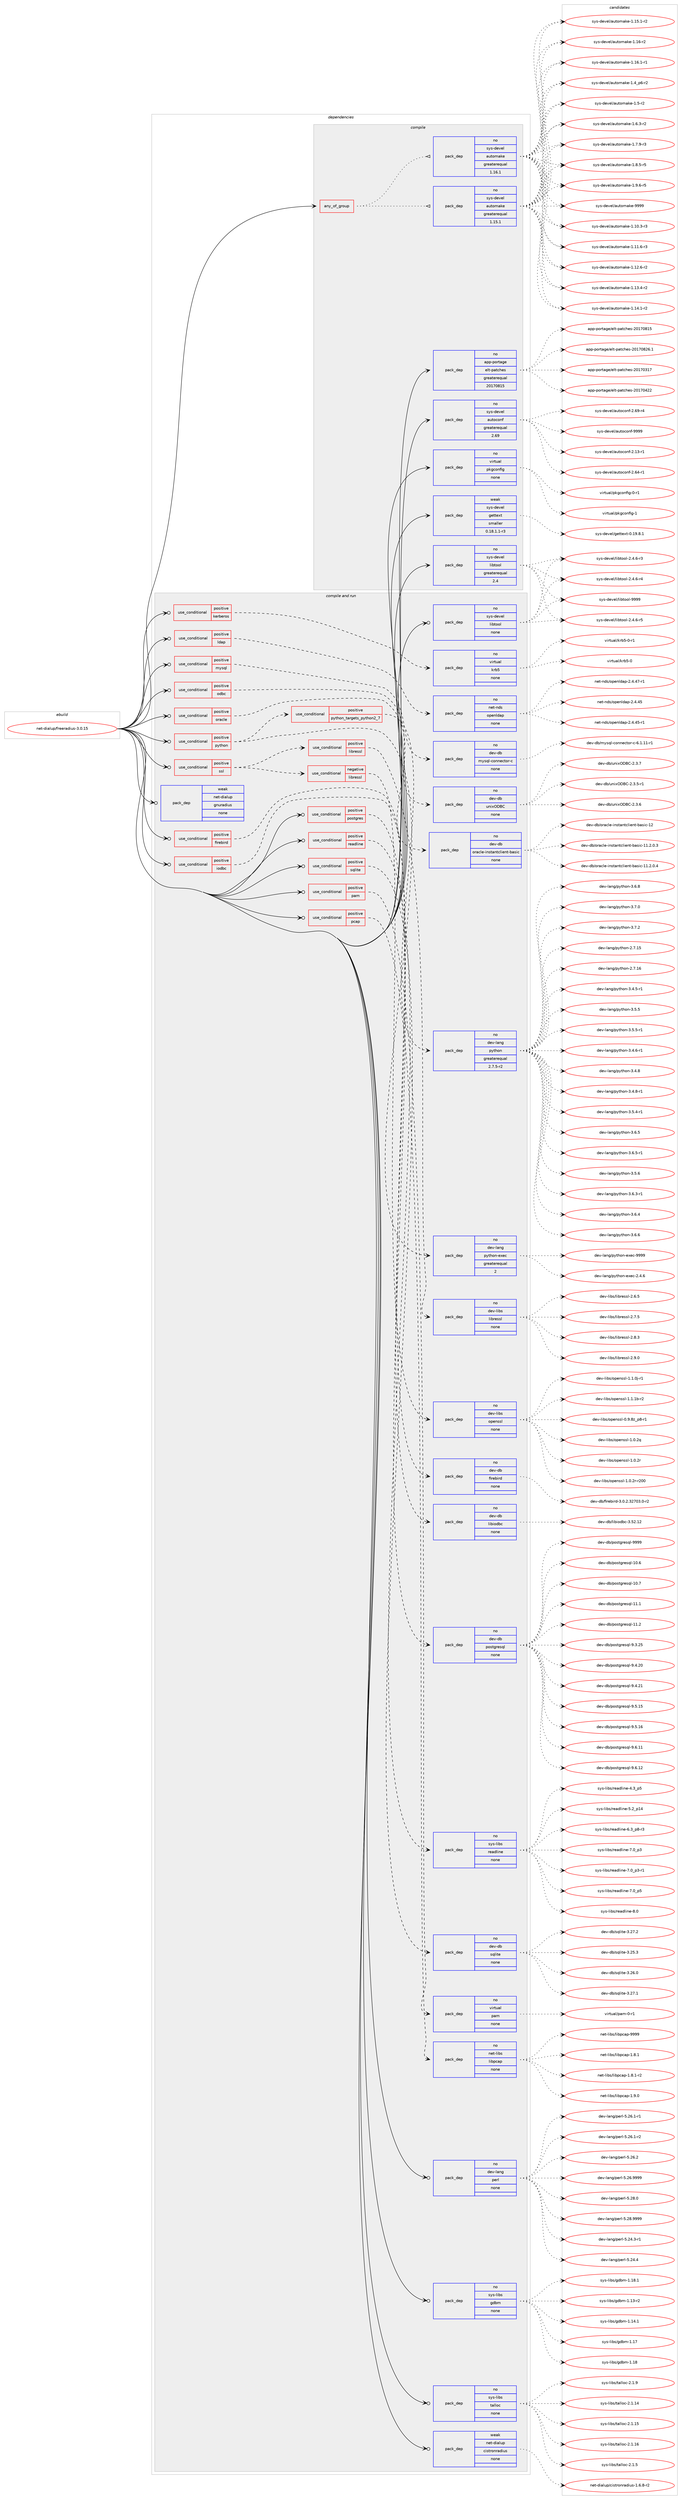 digraph prolog {

# *************
# Graph options
# *************

newrank=true;
concentrate=true;
compound=true;
graph [rankdir=LR,fontname=Helvetica,fontsize=10,ranksep=1.5];#, ranksep=2.5, nodesep=0.2];
edge  [arrowhead=vee];
node  [fontname=Helvetica,fontsize=10];

# **********
# The ebuild
# **********

subgraph cluster_leftcol {
color=gray;
rank=same;
label=<<i>ebuild</i>>;
id [label="net-dialup/freeradius-3.0.15", color=red, width=4, href="../net-dialup/freeradius-3.0.15.svg"];
}

# ****************
# The dependencies
# ****************

subgraph cluster_midcol {
color=gray;
label=<<i>dependencies</i>>;
subgraph cluster_compile {
fillcolor="#eeeeee";
style=filled;
label=<<i>compile</i>>;
subgraph any25926 {
dependency1649800 [label=<<TABLE BORDER="0" CELLBORDER="1" CELLSPACING="0" CELLPADDING="4"><TR><TD CELLPADDING="10">any_of_group</TD></TR></TABLE>>, shape=none, color=red];subgraph pack1179483 {
dependency1649801 [label=<<TABLE BORDER="0" CELLBORDER="1" CELLSPACING="0" CELLPADDING="4" WIDTH="220"><TR><TD ROWSPAN="6" CELLPADDING="30">pack_dep</TD></TR><TR><TD WIDTH="110">no</TD></TR><TR><TD>sys-devel</TD></TR><TR><TD>automake</TD></TR><TR><TD>greaterequal</TD></TR><TR><TD>1.16.1</TD></TR></TABLE>>, shape=none, color=blue];
}
dependency1649800:e -> dependency1649801:w [weight=20,style="dotted",arrowhead="oinv"];
subgraph pack1179484 {
dependency1649802 [label=<<TABLE BORDER="0" CELLBORDER="1" CELLSPACING="0" CELLPADDING="4" WIDTH="220"><TR><TD ROWSPAN="6" CELLPADDING="30">pack_dep</TD></TR><TR><TD WIDTH="110">no</TD></TR><TR><TD>sys-devel</TD></TR><TR><TD>automake</TD></TR><TR><TD>greaterequal</TD></TR><TR><TD>1.15.1</TD></TR></TABLE>>, shape=none, color=blue];
}
dependency1649800:e -> dependency1649802:w [weight=20,style="dotted",arrowhead="oinv"];
}
id:e -> dependency1649800:w [weight=20,style="solid",arrowhead="vee"];
subgraph pack1179485 {
dependency1649803 [label=<<TABLE BORDER="0" CELLBORDER="1" CELLSPACING="0" CELLPADDING="4" WIDTH="220"><TR><TD ROWSPAN="6" CELLPADDING="30">pack_dep</TD></TR><TR><TD WIDTH="110">no</TD></TR><TR><TD>app-portage</TD></TR><TR><TD>elt-patches</TD></TR><TR><TD>greaterequal</TD></TR><TR><TD>20170815</TD></TR></TABLE>>, shape=none, color=blue];
}
id:e -> dependency1649803:w [weight=20,style="solid",arrowhead="vee"];
subgraph pack1179486 {
dependency1649804 [label=<<TABLE BORDER="0" CELLBORDER="1" CELLSPACING="0" CELLPADDING="4" WIDTH="220"><TR><TD ROWSPAN="6" CELLPADDING="30">pack_dep</TD></TR><TR><TD WIDTH="110">no</TD></TR><TR><TD>sys-devel</TD></TR><TR><TD>autoconf</TD></TR><TR><TD>greaterequal</TD></TR><TR><TD>2.69</TD></TR></TABLE>>, shape=none, color=blue];
}
id:e -> dependency1649804:w [weight=20,style="solid",arrowhead="vee"];
subgraph pack1179487 {
dependency1649805 [label=<<TABLE BORDER="0" CELLBORDER="1" CELLSPACING="0" CELLPADDING="4" WIDTH="220"><TR><TD ROWSPAN="6" CELLPADDING="30">pack_dep</TD></TR><TR><TD WIDTH="110">no</TD></TR><TR><TD>sys-devel</TD></TR><TR><TD>libtool</TD></TR><TR><TD>greaterequal</TD></TR><TR><TD>2.4</TD></TR></TABLE>>, shape=none, color=blue];
}
id:e -> dependency1649805:w [weight=20,style="solid",arrowhead="vee"];
subgraph pack1179488 {
dependency1649806 [label=<<TABLE BORDER="0" CELLBORDER="1" CELLSPACING="0" CELLPADDING="4" WIDTH="220"><TR><TD ROWSPAN="6" CELLPADDING="30">pack_dep</TD></TR><TR><TD WIDTH="110">no</TD></TR><TR><TD>virtual</TD></TR><TR><TD>pkgconfig</TD></TR><TR><TD>none</TD></TR><TR><TD></TD></TR></TABLE>>, shape=none, color=blue];
}
id:e -> dependency1649806:w [weight=20,style="solid",arrowhead="vee"];
subgraph pack1179489 {
dependency1649807 [label=<<TABLE BORDER="0" CELLBORDER="1" CELLSPACING="0" CELLPADDING="4" WIDTH="220"><TR><TD ROWSPAN="6" CELLPADDING="30">pack_dep</TD></TR><TR><TD WIDTH="110">weak</TD></TR><TR><TD>sys-devel</TD></TR><TR><TD>gettext</TD></TR><TR><TD>smaller</TD></TR><TR><TD>0.18.1.1-r3</TD></TR></TABLE>>, shape=none, color=blue];
}
id:e -> dependency1649807:w [weight=20,style="solid",arrowhead="vee"];
}
subgraph cluster_compileandrun {
fillcolor="#eeeeee";
style=filled;
label=<<i>compile and run</i>>;
subgraph cond443616 {
dependency1649808 [label=<<TABLE BORDER="0" CELLBORDER="1" CELLSPACING="0" CELLPADDING="4"><TR><TD ROWSPAN="3" CELLPADDING="10">use_conditional</TD></TR><TR><TD>positive</TD></TR><TR><TD>firebird</TD></TR></TABLE>>, shape=none, color=red];
subgraph pack1179490 {
dependency1649809 [label=<<TABLE BORDER="0" CELLBORDER="1" CELLSPACING="0" CELLPADDING="4" WIDTH="220"><TR><TD ROWSPAN="6" CELLPADDING="30">pack_dep</TD></TR><TR><TD WIDTH="110">no</TD></TR><TR><TD>dev-db</TD></TR><TR><TD>firebird</TD></TR><TR><TD>none</TD></TR><TR><TD></TD></TR></TABLE>>, shape=none, color=blue];
}
dependency1649808:e -> dependency1649809:w [weight=20,style="dashed",arrowhead="vee"];
}
id:e -> dependency1649808:w [weight=20,style="solid",arrowhead="odotvee"];
subgraph cond443617 {
dependency1649810 [label=<<TABLE BORDER="0" CELLBORDER="1" CELLSPACING="0" CELLPADDING="4"><TR><TD ROWSPAN="3" CELLPADDING="10">use_conditional</TD></TR><TR><TD>positive</TD></TR><TR><TD>iodbc</TD></TR></TABLE>>, shape=none, color=red];
subgraph pack1179491 {
dependency1649811 [label=<<TABLE BORDER="0" CELLBORDER="1" CELLSPACING="0" CELLPADDING="4" WIDTH="220"><TR><TD ROWSPAN="6" CELLPADDING="30">pack_dep</TD></TR><TR><TD WIDTH="110">no</TD></TR><TR><TD>dev-db</TD></TR><TR><TD>libiodbc</TD></TR><TR><TD>none</TD></TR><TR><TD></TD></TR></TABLE>>, shape=none, color=blue];
}
dependency1649810:e -> dependency1649811:w [weight=20,style="dashed",arrowhead="vee"];
}
id:e -> dependency1649810:w [weight=20,style="solid",arrowhead="odotvee"];
subgraph cond443618 {
dependency1649812 [label=<<TABLE BORDER="0" CELLBORDER="1" CELLSPACING="0" CELLPADDING="4"><TR><TD ROWSPAN="3" CELLPADDING="10">use_conditional</TD></TR><TR><TD>positive</TD></TR><TR><TD>kerberos</TD></TR></TABLE>>, shape=none, color=red];
subgraph pack1179492 {
dependency1649813 [label=<<TABLE BORDER="0" CELLBORDER="1" CELLSPACING="0" CELLPADDING="4" WIDTH="220"><TR><TD ROWSPAN="6" CELLPADDING="30">pack_dep</TD></TR><TR><TD WIDTH="110">no</TD></TR><TR><TD>virtual</TD></TR><TR><TD>krb5</TD></TR><TR><TD>none</TD></TR><TR><TD></TD></TR></TABLE>>, shape=none, color=blue];
}
dependency1649812:e -> dependency1649813:w [weight=20,style="dashed",arrowhead="vee"];
}
id:e -> dependency1649812:w [weight=20,style="solid",arrowhead="odotvee"];
subgraph cond443619 {
dependency1649814 [label=<<TABLE BORDER="0" CELLBORDER="1" CELLSPACING="0" CELLPADDING="4"><TR><TD ROWSPAN="3" CELLPADDING="10">use_conditional</TD></TR><TR><TD>positive</TD></TR><TR><TD>ldap</TD></TR></TABLE>>, shape=none, color=red];
subgraph pack1179493 {
dependency1649815 [label=<<TABLE BORDER="0" CELLBORDER="1" CELLSPACING="0" CELLPADDING="4" WIDTH="220"><TR><TD ROWSPAN="6" CELLPADDING="30">pack_dep</TD></TR><TR><TD WIDTH="110">no</TD></TR><TR><TD>net-nds</TD></TR><TR><TD>openldap</TD></TR><TR><TD>none</TD></TR><TR><TD></TD></TR></TABLE>>, shape=none, color=blue];
}
dependency1649814:e -> dependency1649815:w [weight=20,style="dashed",arrowhead="vee"];
}
id:e -> dependency1649814:w [weight=20,style="solid",arrowhead="odotvee"];
subgraph cond443620 {
dependency1649816 [label=<<TABLE BORDER="0" CELLBORDER="1" CELLSPACING="0" CELLPADDING="4"><TR><TD ROWSPAN="3" CELLPADDING="10">use_conditional</TD></TR><TR><TD>positive</TD></TR><TR><TD>mysql</TD></TR></TABLE>>, shape=none, color=red];
subgraph pack1179494 {
dependency1649817 [label=<<TABLE BORDER="0" CELLBORDER="1" CELLSPACING="0" CELLPADDING="4" WIDTH="220"><TR><TD ROWSPAN="6" CELLPADDING="30">pack_dep</TD></TR><TR><TD WIDTH="110">no</TD></TR><TR><TD>dev-db</TD></TR><TR><TD>mysql-connector-c</TD></TR><TR><TD>none</TD></TR><TR><TD></TD></TR></TABLE>>, shape=none, color=blue];
}
dependency1649816:e -> dependency1649817:w [weight=20,style="dashed",arrowhead="vee"];
}
id:e -> dependency1649816:w [weight=20,style="solid",arrowhead="odotvee"];
subgraph cond443621 {
dependency1649818 [label=<<TABLE BORDER="0" CELLBORDER="1" CELLSPACING="0" CELLPADDING="4"><TR><TD ROWSPAN="3" CELLPADDING="10">use_conditional</TD></TR><TR><TD>positive</TD></TR><TR><TD>odbc</TD></TR></TABLE>>, shape=none, color=red];
subgraph pack1179495 {
dependency1649819 [label=<<TABLE BORDER="0" CELLBORDER="1" CELLSPACING="0" CELLPADDING="4" WIDTH="220"><TR><TD ROWSPAN="6" CELLPADDING="30">pack_dep</TD></TR><TR><TD WIDTH="110">no</TD></TR><TR><TD>dev-db</TD></TR><TR><TD>unixODBC</TD></TR><TR><TD>none</TD></TR><TR><TD></TD></TR></TABLE>>, shape=none, color=blue];
}
dependency1649818:e -> dependency1649819:w [weight=20,style="dashed",arrowhead="vee"];
}
id:e -> dependency1649818:w [weight=20,style="solid",arrowhead="odotvee"];
subgraph cond443622 {
dependency1649820 [label=<<TABLE BORDER="0" CELLBORDER="1" CELLSPACING="0" CELLPADDING="4"><TR><TD ROWSPAN="3" CELLPADDING="10">use_conditional</TD></TR><TR><TD>positive</TD></TR><TR><TD>oracle</TD></TR></TABLE>>, shape=none, color=red];
subgraph pack1179496 {
dependency1649821 [label=<<TABLE BORDER="0" CELLBORDER="1" CELLSPACING="0" CELLPADDING="4" WIDTH="220"><TR><TD ROWSPAN="6" CELLPADDING="30">pack_dep</TD></TR><TR><TD WIDTH="110">no</TD></TR><TR><TD>dev-db</TD></TR><TR><TD>oracle-instantclient-basic</TD></TR><TR><TD>none</TD></TR><TR><TD></TD></TR></TABLE>>, shape=none, color=blue];
}
dependency1649820:e -> dependency1649821:w [weight=20,style="dashed",arrowhead="vee"];
}
id:e -> dependency1649820:w [weight=20,style="solid",arrowhead="odotvee"];
subgraph cond443623 {
dependency1649822 [label=<<TABLE BORDER="0" CELLBORDER="1" CELLSPACING="0" CELLPADDING="4"><TR><TD ROWSPAN="3" CELLPADDING="10">use_conditional</TD></TR><TR><TD>positive</TD></TR><TR><TD>pam</TD></TR></TABLE>>, shape=none, color=red];
subgraph pack1179497 {
dependency1649823 [label=<<TABLE BORDER="0" CELLBORDER="1" CELLSPACING="0" CELLPADDING="4" WIDTH="220"><TR><TD ROWSPAN="6" CELLPADDING="30">pack_dep</TD></TR><TR><TD WIDTH="110">no</TD></TR><TR><TD>virtual</TD></TR><TR><TD>pam</TD></TR><TR><TD>none</TD></TR><TR><TD></TD></TR></TABLE>>, shape=none, color=blue];
}
dependency1649822:e -> dependency1649823:w [weight=20,style="dashed",arrowhead="vee"];
}
id:e -> dependency1649822:w [weight=20,style="solid",arrowhead="odotvee"];
subgraph cond443624 {
dependency1649824 [label=<<TABLE BORDER="0" CELLBORDER="1" CELLSPACING="0" CELLPADDING="4"><TR><TD ROWSPAN="3" CELLPADDING="10">use_conditional</TD></TR><TR><TD>positive</TD></TR><TR><TD>pcap</TD></TR></TABLE>>, shape=none, color=red];
subgraph pack1179498 {
dependency1649825 [label=<<TABLE BORDER="0" CELLBORDER="1" CELLSPACING="0" CELLPADDING="4" WIDTH="220"><TR><TD ROWSPAN="6" CELLPADDING="30">pack_dep</TD></TR><TR><TD WIDTH="110">no</TD></TR><TR><TD>net-libs</TD></TR><TR><TD>libpcap</TD></TR><TR><TD>none</TD></TR><TR><TD></TD></TR></TABLE>>, shape=none, color=blue];
}
dependency1649824:e -> dependency1649825:w [weight=20,style="dashed",arrowhead="vee"];
}
id:e -> dependency1649824:w [weight=20,style="solid",arrowhead="odotvee"];
subgraph cond443625 {
dependency1649826 [label=<<TABLE BORDER="0" CELLBORDER="1" CELLSPACING="0" CELLPADDING="4"><TR><TD ROWSPAN="3" CELLPADDING="10">use_conditional</TD></TR><TR><TD>positive</TD></TR><TR><TD>postgres</TD></TR></TABLE>>, shape=none, color=red];
subgraph pack1179499 {
dependency1649827 [label=<<TABLE BORDER="0" CELLBORDER="1" CELLSPACING="0" CELLPADDING="4" WIDTH="220"><TR><TD ROWSPAN="6" CELLPADDING="30">pack_dep</TD></TR><TR><TD WIDTH="110">no</TD></TR><TR><TD>dev-db</TD></TR><TR><TD>postgresql</TD></TR><TR><TD>none</TD></TR><TR><TD></TD></TR></TABLE>>, shape=none, color=blue];
}
dependency1649826:e -> dependency1649827:w [weight=20,style="dashed",arrowhead="vee"];
}
id:e -> dependency1649826:w [weight=20,style="solid",arrowhead="odotvee"];
subgraph cond443626 {
dependency1649828 [label=<<TABLE BORDER="0" CELLBORDER="1" CELLSPACING="0" CELLPADDING="4"><TR><TD ROWSPAN="3" CELLPADDING="10">use_conditional</TD></TR><TR><TD>positive</TD></TR><TR><TD>python</TD></TR></TABLE>>, shape=none, color=red];
subgraph cond443627 {
dependency1649829 [label=<<TABLE BORDER="0" CELLBORDER="1" CELLSPACING="0" CELLPADDING="4"><TR><TD ROWSPAN="3" CELLPADDING="10">use_conditional</TD></TR><TR><TD>positive</TD></TR><TR><TD>python_targets_python2_7</TD></TR></TABLE>>, shape=none, color=red];
subgraph pack1179500 {
dependency1649830 [label=<<TABLE BORDER="0" CELLBORDER="1" CELLSPACING="0" CELLPADDING="4" WIDTH="220"><TR><TD ROWSPAN="6" CELLPADDING="30">pack_dep</TD></TR><TR><TD WIDTH="110">no</TD></TR><TR><TD>dev-lang</TD></TR><TR><TD>python</TD></TR><TR><TD>greaterequal</TD></TR><TR><TD>2.7.5-r2</TD></TR></TABLE>>, shape=none, color=blue];
}
dependency1649829:e -> dependency1649830:w [weight=20,style="dashed",arrowhead="vee"];
}
dependency1649828:e -> dependency1649829:w [weight=20,style="dashed",arrowhead="vee"];
subgraph pack1179501 {
dependency1649831 [label=<<TABLE BORDER="0" CELLBORDER="1" CELLSPACING="0" CELLPADDING="4" WIDTH="220"><TR><TD ROWSPAN="6" CELLPADDING="30">pack_dep</TD></TR><TR><TD WIDTH="110">no</TD></TR><TR><TD>dev-lang</TD></TR><TR><TD>python-exec</TD></TR><TR><TD>greaterequal</TD></TR><TR><TD>2</TD></TR></TABLE>>, shape=none, color=blue];
}
dependency1649828:e -> dependency1649831:w [weight=20,style="dashed",arrowhead="vee"];
}
id:e -> dependency1649828:w [weight=20,style="solid",arrowhead="odotvee"];
subgraph cond443628 {
dependency1649832 [label=<<TABLE BORDER="0" CELLBORDER="1" CELLSPACING="0" CELLPADDING="4"><TR><TD ROWSPAN="3" CELLPADDING="10">use_conditional</TD></TR><TR><TD>positive</TD></TR><TR><TD>readline</TD></TR></TABLE>>, shape=none, color=red];
subgraph pack1179502 {
dependency1649833 [label=<<TABLE BORDER="0" CELLBORDER="1" CELLSPACING="0" CELLPADDING="4" WIDTH="220"><TR><TD ROWSPAN="6" CELLPADDING="30">pack_dep</TD></TR><TR><TD WIDTH="110">no</TD></TR><TR><TD>sys-libs</TD></TR><TR><TD>readline</TD></TR><TR><TD>none</TD></TR><TR><TD></TD></TR></TABLE>>, shape=none, color=blue];
}
dependency1649832:e -> dependency1649833:w [weight=20,style="dashed",arrowhead="vee"];
}
id:e -> dependency1649832:w [weight=20,style="solid",arrowhead="odotvee"];
subgraph cond443629 {
dependency1649834 [label=<<TABLE BORDER="0" CELLBORDER="1" CELLSPACING="0" CELLPADDING="4"><TR><TD ROWSPAN="3" CELLPADDING="10">use_conditional</TD></TR><TR><TD>positive</TD></TR><TR><TD>sqlite</TD></TR></TABLE>>, shape=none, color=red];
subgraph pack1179503 {
dependency1649835 [label=<<TABLE BORDER="0" CELLBORDER="1" CELLSPACING="0" CELLPADDING="4" WIDTH="220"><TR><TD ROWSPAN="6" CELLPADDING="30">pack_dep</TD></TR><TR><TD WIDTH="110">no</TD></TR><TR><TD>dev-db</TD></TR><TR><TD>sqlite</TD></TR><TR><TD>none</TD></TR><TR><TD></TD></TR></TABLE>>, shape=none, color=blue];
}
dependency1649834:e -> dependency1649835:w [weight=20,style="dashed",arrowhead="vee"];
}
id:e -> dependency1649834:w [weight=20,style="solid",arrowhead="odotvee"];
subgraph cond443630 {
dependency1649836 [label=<<TABLE BORDER="0" CELLBORDER="1" CELLSPACING="0" CELLPADDING="4"><TR><TD ROWSPAN="3" CELLPADDING="10">use_conditional</TD></TR><TR><TD>positive</TD></TR><TR><TD>ssl</TD></TR></TABLE>>, shape=none, color=red];
subgraph cond443631 {
dependency1649837 [label=<<TABLE BORDER="0" CELLBORDER="1" CELLSPACING="0" CELLPADDING="4"><TR><TD ROWSPAN="3" CELLPADDING="10">use_conditional</TD></TR><TR><TD>negative</TD></TR><TR><TD>libressl</TD></TR></TABLE>>, shape=none, color=red];
subgraph pack1179504 {
dependency1649838 [label=<<TABLE BORDER="0" CELLBORDER="1" CELLSPACING="0" CELLPADDING="4" WIDTH="220"><TR><TD ROWSPAN="6" CELLPADDING="30">pack_dep</TD></TR><TR><TD WIDTH="110">no</TD></TR><TR><TD>dev-libs</TD></TR><TR><TD>openssl</TD></TR><TR><TD>none</TD></TR><TR><TD></TD></TR></TABLE>>, shape=none, color=blue];
}
dependency1649837:e -> dependency1649838:w [weight=20,style="dashed",arrowhead="vee"];
}
dependency1649836:e -> dependency1649837:w [weight=20,style="dashed",arrowhead="vee"];
subgraph cond443632 {
dependency1649839 [label=<<TABLE BORDER="0" CELLBORDER="1" CELLSPACING="0" CELLPADDING="4"><TR><TD ROWSPAN="3" CELLPADDING="10">use_conditional</TD></TR><TR><TD>positive</TD></TR><TR><TD>libressl</TD></TR></TABLE>>, shape=none, color=red];
subgraph pack1179505 {
dependency1649840 [label=<<TABLE BORDER="0" CELLBORDER="1" CELLSPACING="0" CELLPADDING="4" WIDTH="220"><TR><TD ROWSPAN="6" CELLPADDING="30">pack_dep</TD></TR><TR><TD WIDTH="110">no</TD></TR><TR><TD>dev-libs</TD></TR><TR><TD>libressl</TD></TR><TR><TD>none</TD></TR><TR><TD></TD></TR></TABLE>>, shape=none, color=blue];
}
dependency1649839:e -> dependency1649840:w [weight=20,style="dashed",arrowhead="vee"];
}
dependency1649836:e -> dependency1649839:w [weight=20,style="dashed",arrowhead="vee"];
}
id:e -> dependency1649836:w [weight=20,style="solid",arrowhead="odotvee"];
subgraph pack1179506 {
dependency1649841 [label=<<TABLE BORDER="0" CELLBORDER="1" CELLSPACING="0" CELLPADDING="4" WIDTH="220"><TR><TD ROWSPAN="6" CELLPADDING="30">pack_dep</TD></TR><TR><TD WIDTH="110">no</TD></TR><TR><TD>dev-lang</TD></TR><TR><TD>perl</TD></TR><TR><TD>none</TD></TR><TR><TD></TD></TR></TABLE>>, shape=none, color=blue];
}
id:e -> dependency1649841:w [weight=20,style="solid",arrowhead="odotvee"];
subgraph pack1179507 {
dependency1649842 [label=<<TABLE BORDER="0" CELLBORDER="1" CELLSPACING="0" CELLPADDING="4" WIDTH="220"><TR><TD ROWSPAN="6" CELLPADDING="30">pack_dep</TD></TR><TR><TD WIDTH="110">no</TD></TR><TR><TD>sys-devel</TD></TR><TR><TD>libtool</TD></TR><TR><TD>none</TD></TR><TR><TD></TD></TR></TABLE>>, shape=none, color=blue];
}
id:e -> dependency1649842:w [weight=20,style="solid",arrowhead="odotvee"];
subgraph pack1179508 {
dependency1649843 [label=<<TABLE BORDER="0" CELLBORDER="1" CELLSPACING="0" CELLPADDING="4" WIDTH="220"><TR><TD ROWSPAN="6" CELLPADDING="30">pack_dep</TD></TR><TR><TD WIDTH="110">no</TD></TR><TR><TD>sys-libs</TD></TR><TR><TD>gdbm</TD></TR><TR><TD>none</TD></TR><TR><TD></TD></TR></TABLE>>, shape=none, color=blue];
}
id:e -> dependency1649843:w [weight=20,style="solid",arrowhead="odotvee"];
subgraph pack1179509 {
dependency1649844 [label=<<TABLE BORDER="0" CELLBORDER="1" CELLSPACING="0" CELLPADDING="4" WIDTH="220"><TR><TD ROWSPAN="6" CELLPADDING="30">pack_dep</TD></TR><TR><TD WIDTH="110">no</TD></TR><TR><TD>sys-libs</TD></TR><TR><TD>talloc</TD></TR><TR><TD>none</TD></TR><TR><TD></TD></TR></TABLE>>, shape=none, color=blue];
}
id:e -> dependency1649844:w [weight=20,style="solid",arrowhead="odotvee"];
subgraph pack1179510 {
dependency1649845 [label=<<TABLE BORDER="0" CELLBORDER="1" CELLSPACING="0" CELLPADDING="4" WIDTH="220"><TR><TD ROWSPAN="6" CELLPADDING="30">pack_dep</TD></TR><TR><TD WIDTH="110">weak</TD></TR><TR><TD>net-dialup</TD></TR><TR><TD>cistronradius</TD></TR><TR><TD>none</TD></TR><TR><TD></TD></TR></TABLE>>, shape=none, color=blue];
}
id:e -> dependency1649845:w [weight=20,style="solid",arrowhead="odotvee"];
subgraph pack1179511 {
dependency1649846 [label=<<TABLE BORDER="0" CELLBORDER="1" CELLSPACING="0" CELLPADDING="4" WIDTH="220"><TR><TD ROWSPAN="6" CELLPADDING="30">pack_dep</TD></TR><TR><TD WIDTH="110">weak</TD></TR><TR><TD>net-dialup</TD></TR><TR><TD>gnuradius</TD></TR><TR><TD>none</TD></TR><TR><TD></TD></TR></TABLE>>, shape=none, color=blue];
}
id:e -> dependency1649846:w [weight=20,style="solid",arrowhead="odotvee"];
}
subgraph cluster_run {
fillcolor="#eeeeee";
style=filled;
label=<<i>run</i>>;
}
}

# **************
# The candidates
# **************

subgraph cluster_choices {
rank=same;
color=gray;
label=<<i>candidates</i>>;

subgraph choice1179483 {
color=black;
nodesep=1;
choice11512111545100101118101108479711711611110997107101454946494846514511451 [label="sys-devel/automake-1.10.3-r3", color=red, width=4,href="../sys-devel/automake-1.10.3-r3.svg"];
choice11512111545100101118101108479711711611110997107101454946494946544511451 [label="sys-devel/automake-1.11.6-r3", color=red, width=4,href="../sys-devel/automake-1.11.6-r3.svg"];
choice11512111545100101118101108479711711611110997107101454946495046544511450 [label="sys-devel/automake-1.12.6-r2", color=red, width=4,href="../sys-devel/automake-1.12.6-r2.svg"];
choice11512111545100101118101108479711711611110997107101454946495146524511450 [label="sys-devel/automake-1.13.4-r2", color=red, width=4,href="../sys-devel/automake-1.13.4-r2.svg"];
choice11512111545100101118101108479711711611110997107101454946495246494511450 [label="sys-devel/automake-1.14.1-r2", color=red, width=4,href="../sys-devel/automake-1.14.1-r2.svg"];
choice11512111545100101118101108479711711611110997107101454946495346494511450 [label="sys-devel/automake-1.15.1-r2", color=red, width=4,href="../sys-devel/automake-1.15.1-r2.svg"];
choice1151211154510010111810110847971171161111099710710145494649544511450 [label="sys-devel/automake-1.16-r2", color=red, width=4,href="../sys-devel/automake-1.16-r2.svg"];
choice11512111545100101118101108479711711611110997107101454946495446494511449 [label="sys-devel/automake-1.16.1-r1", color=red, width=4,href="../sys-devel/automake-1.16.1-r1.svg"];
choice115121115451001011181011084797117116111109971071014549465295112544511450 [label="sys-devel/automake-1.4_p6-r2", color=red, width=4,href="../sys-devel/automake-1.4_p6-r2.svg"];
choice11512111545100101118101108479711711611110997107101454946534511450 [label="sys-devel/automake-1.5-r2", color=red, width=4,href="../sys-devel/automake-1.5-r2.svg"];
choice115121115451001011181011084797117116111109971071014549465446514511450 [label="sys-devel/automake-1.6.3-r2", color=red, width=4,href="../sys-devel/automake-1.6.3-r2.svg"];
choice115121115451001011181011084797117116111109971071014549465546574511451 [label="sys-devel/automake-1.7.9-r3", color=red, width=4,href="../sys-devel/automake-1.7.9-r3.svg"];
choice115121115451001011181011084797117116111109971071014549465646534511453 [label="sys-devel/automake-1.8.5-r5", color=red, width=4,href="../sys-devel/automake-1.8.5-r5.svg"];
choice115121115451001011181011084797117116111109971071014549465746544511453 [label="sys-devel/automake-1.9.6-r5", color=red, width=4,href="../sys-devel/automake-1.9.6-r5.svg"];
choice115121115451001011181011084797117116111109971071014557575757 [label="sys-devel/automake-9999", color=red, width=4,href="../sys-devel/automake-9999.svg"];
dependency1649801:e -> choice11512111545100101118101108479711711611110997107101454946494846514511451:w [style=dotted,weight="100"];
dependency1649801:e -> choice11512111545100101118101108479711711611110997107101454946494946544511451:w [style=dotted,weight="100"];
dependency1649801:e -> choice11512111545100101118101108479711711611110997107101454946495046544511450:w [style=dotted,weight="100"];
dependency1649801:e -> choice11512111545100101118101108479711711611110997107101454946495146524511450:w [style=dotted,weight="100"];
dependency1649801:e -> choice11512111545100101118101108479711711611110997107101454946495246494511450:w [style=dotted,weight="100"];
dependency1649801:e -> choice11512111545100101118101108479711711611110997107101454946495346494511450:w [style=dotted,weight="100"];
dependency1649801:e -> choice1151211154510010111810110847971171161111099710710145494649544511450:w [style=dotted,weight="100"];
dependency1649801:e -> choice11512111545100101118101108479711711611110997107101454946495446494511449:w [style=dotted,weight="100"];
dependency1649801:e -> choice115121115451001011181011084797117116111109971071014549465295112544511450:w [style=dotted,weight="100"];
dependency1649801:e -> choice11512111545100101118101108479711711611110997107101454946534511450:w [style=dotted,weight="100"];
dependency1649801:e -> choice115121115451001011181011084797117116111109971071014549465446514511450:w [style=dotted,weight="100"];
dependency1649801:e -> choice115121115451001011181011084797117116111109971071014549465546574511451:w [style=dotted,weight="100"];
dependency1649801:e -> choice115121115451001011181011084797117116111109971071014549465646534511453:w [style=dotted,weight="100"];
dependency1649801:e -> choice115121115451001011181011084797117116111109971071014549465746544511453:w [style=dotted,weight="100"];
dependency1649801:e -> choice115121115451001011181011084797117116111109971071014557575757:w [style=dotted,weight="100"];
}
subgraph choice1179484 {
color=black;
nodesep=1;
choice11512111545100101118101108479711711611110997107101454946494846514511451 [label="sys-devel/automake-1.10.3-r3", color=red, width=4,href="../sys-devel/automake-1.10.3-r3.svg"];
choice11512111545100101118101108479711711611110997107101454946494946544511451 [label="sys-devel/automake-1.11.6-r3", color=red, width=4,href="../sys-devel/automake-1.11.6-r3.svg"];
choice11512111545100101118101108479711711611110997107101454946495046544511450 [label="sys-devel/automake-1.12.6-r2", color=red, width=4,href="../sys-devel/automake-1.12.6-r2.svg"];
choice11512111545100101118101108479711711611110997107101454946495146524511450 [label="sys-devel/automake-1.13.4-r2", color=red, width=4,href="../sys-devel/automake-1.13.4-r2.svg"];
choice11512111545100101118101108479711711611110997107101454946495246494511450 [label="sys-devel/automake-1.14.1-r2", color=red, width=4,href="../sys-devel/automake-1.14.1-r2.svg"];
choice11512111545100101118101108479711711611110997107101454946495346494511450 [label="sys-devel/automake-1.15.1-r2", color=red, width=4,href="../sys-devel/automake-1.15.1-r2.svg"];
choice1151211154510010111810110847971171161111099710710145494649544511450 [label="sys-devel/automake-1.16-r2", color=red, width=4,href="../sys-devel/automake-1.16-r2.svg"];
choice11512111545100101118101108479711711611110997107101454946495446494511449 [label="sys-devel/automake-1.16.1-r1", color=red, width=4,href="../sys-devel/automake-1.16.1-r1.svg"];
choice115121115451001011181011084797117116111109971071014549465295112544511450 [label="sys-devel/automake-1.4_p6-r2", color=red, width=4,href="../sys-devel/automake-1.4_p6-r2.svg"];
choice11512111545100101118101108479711711611110997107101454946534511450 [label="sys-devel/automake-1.5-r2", color=red, width=4,href="../sys-devel/automake-1.5-r2.svg"];
choice115121115451001011181011084797117116111109971071014549465446514511450 [label="sys-devel/automake-1.6.3-r2", color=red, width=4,href="../sys-devel/automake-1.6.3-r2.svg"];
choice115121115451001011181011084797117116111109971071014549465546574511451 [label="sys-devel/automake-1.7.9-r3", color=red, width=4,href="../sys-devel/automake-1.7.9-r3.svg"];
choice115121115451001011181011084797117116111109971071014549465646534511453 [label="sys-devel/automake-1.8.5-r5", color=red, width=4,href="../sys-devel/automake-1.8.5-r5.svg"];
choice115121115451001011181011084797117116111109971071014549465746544511453 [label="sys-devel/automake-1.9.6-r5", color=red, width=4,href="../sys-devel/automake-1.9.6-r5.svg"];
choice115121115451001011181011084797117116111109971071014557575757 [label="sys-devel/automake-9999", color=red, width=4,href="../sys-devel/automake-9999.svg"];
dependency1649802:e -> choice11512111545100101118101108479711711611110997107101454946494846514511451:w [style=dotted,weight="100"];
dependency1649802:e -> choice11512111545100101118101108479711711611110997107101454946494946544511451:w [style=dotted,weight="100"];
dependency1649802:e -> choice11512111545100101118101108479711711611110997107101454946495046544511450:w [style=dotted,weight="100"];
dependency1649802:e -> choice11512111545100101118101108479711711611110997107101454946495146524511450:w [style=dotted,weight="100"];
dependency1649802:e -> choice11512111545100101118101108479711711611110997107101454946495246494511450:w [style=dotted,weight="100"];
dependency1649802:e -> choice11512111545100101118101108479711711611110997107101454946495346494511450:w [style=dotted,weight="100"];
dependency1649802:e -> choice1151211154510010111810110847971171161111099710710145494649544511450:w [style=dotted,weight="100"];
dependency1649802:e -> choice11512111545100101118101108479711711611110997107101454946495446494511449:w [style=dotted,weight="100"];
dependency1649802:e -> choice115121115451001011181011084797117116111109971071014549465295112544511450:w [style=dotted,weight="100"];
dependency1649802:e -> choice11512111545100101118101108479711711611110997107101454946534511450:w [style=dotted,weight="100"];
dependency1649802:e -> choice115121115451001011181011084797117116111109971071014549465446514511450:w [style=dotted,weight="100"];
dependency1649802:e -> choice115121115451001011181011084797117116111109971071014549465546574511451:w [style=dotted,weight="100"];
dependency1649802:e -> choice115121115451001011181011084797117116111109971071014549465646534511453:w [style=dotted,weight="100"];
dependency1649802:e -> choice115121115451001011181011084797117116111109971071014549465746544511453:w [style=dotted,weight="100"];
dependency1649802:e -> choice115121115451001011181011084797117116111109971071014557575757:w [style=dotted,weight="100"];
}
subgraph choice1179485 {
color=black;
nodesep=1;
choice97112112451121111141169710310147101108116451129711699104101115455048495548514955 [label="app-portage/elt-patches-20170317", color=red, width=4,href="../app-portage/elt-patches-20170317.svg"];
choice97112112451121111141169710310147101108116451129711699104101115455048495548525050 [label="app-portage/elt-patches-20170422", color=red, width=4,href="../app-portage/elt-patches-20170422.svg"];
choice97112112451121111141169710310147101108116451129711699104101115455048495548564953 [label="app-portage/elt-patches-20170815", color=red, width=4,href="../app-portage/elt-patches-20170815.svg"];
choice971121124511211111411697103101471011081164511297116991041011154550484955485650544649 [label="app-portage/elt-patches-20170826.1", color=red, width=4,href="../app-portage/elt-patches-20170826.1.svg"];
dependency1649803:e -> choice97112112451121111141169710310147101108116451129711699104101115455048495548514955:w [style=dotted,weight="100"];
dependency1649803:e -> choice97112112451121111141169710310147101108116451129711699104101115455048495548525050:w [style=dotted,weight="100"];
dependency1649803:e -> choice97112112451121111141169710310147101108116451129711699104101115455048495548564953:w [style=dotted,weight="100"];
dependency1649803:e -> choice971121124511211111411697103101471011081164511297116991041011154550484955485650544649:w [style=dotted,weight="100"];
}
subgraph choice1179486 {
color=black;
nodesep=1;
choice1151211154510010111810110847971171161119911111010245504649514511449 [label="sys-devel/autoconf-2.13-r1", color=red, width=4,href="../sys-devel/autoconf-2.13-r1.svg"];
choice1151211154510010111810110847971171161119911111010245504654524511449 [label="sys-devel/autoconf-2.64-r1", color=red, width=4,href="../sys-devel/autoconf-2.64-r1.svg"];
choice1151211154510010111810110847971171161119911111010245504654574511452 [label="sys-devel/autoconf-2.69-r4", color=red, width=4,href="../sys-devel/autoconf-2.69-r4.svg"];
choice115121115451001011181011084797117116111991111101024557575757 [label="sys-devel/autoconf-9999", color=red, width=4,href="../sys-devel/autoconf-9999.svg"];
dependency1649804:e -> choice1151211154510010111810110847971171161119911111010245504649514511449:w [style=dotted,weight="100"];
dependency1649804:e -> choice1151211154510010111810110847971171161119911111010245504654524511449:w [style=dotted,weight="100"];
dependency1649804:e -> choice1151211154510010111810110847971171161119911111010245504654574511452:w [style=dotted,weight="100"];
dependency1649804:e -> choice115121115451001011181011084797117116111991111101024557575757:w [style=dotted,weight="100"];
}
subgraph choice1179487 {
color=black;
nodesep=1;
choice1151211154510010111810110847108105981161111111084550465246544511451 [label="sys-devel/libtool-2.4.6-r3", color=red, width=4,href="../sys-devel/libtool-2.4.6-r3.svg"];
choice1151211154510010111810110847108105981161111111084550465246544511452 [label="sys-devel/libtool-2.4.6-r4", color=red, width=4,href="../sys-devel/libtool-2.4.6-r4.svg"];
choice1151211154510010111810110847108105981161111111084550465246544511453 [label="sys-devel/libtool-2.4.6-r5", color=red, width=4,href="../sys-devel/libtool-2.4.6-r5.svg"];
choice1151211154510010111810110847108105981161111111084557575757 [label="sys-devel/libtool-9999", color=red, width=4,href="../sys-devel/libtool-9999.svg"];
dependency1649805:e -> choice1151211154510010111810110847108105981161111111084550465246544511451:w [style=dotted,weight="100"];
dependency1649805:e -> choice1151211154510010111810110847108105981161111111084550465246544511452:w [style=dotted,weight="100"];
dependency1649805:e -> choice1151211154510010111810110847108105981161111111084550465246544511453:w [style=dotted,weight="100"];
dependency1649805:e -> choice1151211154510010111810110847108105981161111111084557575757:w [style=dotted,weight="100"];
}
subgraph choice1179488 {
color=black;
nodesep=1;
choice11810511411611797108471121071039911111010210510345484511449 [label="virtual/pkgconfig-0-r1", color=red, width=4,href="../virtual/pkgconfig-0-r1.svg"];
choice1181051141161179710847112107103991111101021051034549 [label="virtual/pkgconfig-1", color=red, width=4,href="../virtual/pkgconfig-1.svg"];
dependency1649806:e -> choice11810511411611797108471121071039911111010210510345484511449:w [style=dotted,weight="100"];
dependency1649806:e -> choice1181051141161179710847112107103991111101021051034549:w [style=dotted,weight="100"];
}
subgraph choice1179489 {
color=black;
nodesep=1;
choice1151211154510010111810110847103101116116101120116454846495746564649 [label="sys-devel/gettext-0.19.8.1", color=red, width=4,href="../sys-devel/gettext-0.19.8.1.svg"];
dependency1649807:e -> choice1151211154510010111810110847103101116116101120116454846495746564649:w [style=dotted,weight="100"];
}
subgraph choice1179490 {
color=black;
nodesep=1;
choice1001011184510098471021051141019810511410045514648465046515055485146484511450 [label="dev-db/firebird-3.0.2.32703.0-r2", color=red, width=4,href="../dev-db/firebird-3.0.2.32703.0-r2.svg"];
dependency1649809:e -> choice1001011184510098471021051141019810511410045514648465046515055485146484511450:w [style=dotted,weight="100"];
}
subgraph choice1179491 {
color=black;
nodesep=1;
choice1001011184510098471081059810511110098994551465350464950 [label="dev-db/libiodbc-3.52.12", color=red, width=4,href="../dev-db/libiodbc-3.52.12.svg"];
dependency1649811:e -> choice1001011184510098471081059810511110098994551465350464950:w [style=dotted,weight="100"];
}
subgraph choice1179492 {
color=black;
nodesep=1;
choice118105114116117971084710711498534548 [label="virtual/krb5-0", color=red, width=4,href="../virtual/krb5-0.svg"];
choice1181051141161179710847107114985345484511449 [label="virtual/krb5-0-r1", color=red, width=4,href="../virtual/krb5-0-r1.svg"];
dependency1649813:e -> choice118105114116117971084710711498534548:w [style=dotted,weight="100"];
dependency1649813:e -> choice1181051141161179710847107114985345484511449:w [style=dotted,weight="100"];
}
subgraph choice1179493 {
color=black;
nodesep=1;
choice11010111645110100115471111121011101081009711245504652465253 [label="net-nds/openldap-2.4.45", color=red, width=4,href="../net-nds/openldap-2.4.45.svg"];
choice110101116451101001154711111210111010810097112455046524652534511449 [label="net-nds/openldap-2.4.45-r1", color=red, width=4,href="../net-nds/openldap-2.4.45-r1.svg"];
choice110101116451101001154711111210111010810097112455046524652554511449 [label="net-nds/openldap-2.4.47-r1", color=red, width=4,href="../net-nds/openldap-2.4.47-r1.svg"];
dependency1649815:e -> choice11010111645110100115471111121011101081009711245504652465253:w [style=dotted,weight="100"];
dependency1649815:e -> choice110101116451101001154711111210111010810097112455046524652534511449:w [style=dotted,weight="100"];
dependency1649815:e -> choice110101116451101001154711111210111010810097112455046524652554511449:w [style=dotted,weight="100"];
}
subgraph choice1179494 {
color=black;
nodesep=1;
choice1001011184510098471091211151131084599111110110101991161111144599455446494649494511449 [label="dev-db/mysql-connector-c-6.1.11-r1", color=red, width=4,href="../dev-db/mysql-connector-c-6.1.11-r1.svg"];
dependency1649817:e -> choice1001011184510098471091211151131084599111110110101991161111144599455446494649494511449:w [style=dotted,weight="100"];
}
subgraph choice1179495 {
color=black;
nodesep=1;
choice100101118451009847117110105120796866674550465146534511449 [label="dev-db/unixODBC-2.3.5-r1", color=red, width=4,href="../dev-db/unixODBC-2.3.5-r1.svg"];
choice10010111845100984711711010512079686667455046514654 [label="dev-db/unixODBC-2.3.6", color=red, width=4,href="../dev-db/unixODBC-2.3.6.svg"];
choice10010111845100984711711010512079686667455046514655 [label="dev-db/unixODBC-2.3.7", color=red, width=4,href="../dev-db/unixODBC-2.3.7.svg"];
dependency1649819:e -> choice100101118451009847117110105120796866674550465146534511449:w [style=dotted,weight="100"];
dependency1649819:e -> choice10010111845100984711711010512079686667455046514654:w [style=dotted,weight="100"];
dependency1649819:e -> choice10010111845100984711711010512079686667455046514655:w [style=dotted,weight="100"];
}
subgraph choice1179496 {
color=black;
nodesep=1;
choice100101118451009847111114979910810145105110115116971101169910810510111011645989711510599454949465046484651 [label="dev-db/oracle-instantclient-basic-11.2.0.3", color=red, width=4,href="../dev-db/oracle-instantclient-basic-11.2.0.3.svg"];
choice100101118451009847111114979910810145105110115116971101169910810510111011645989711510599454949465046484652 [label="dev-db/oracle-instantclient-basic-11.2.0.4", color=red, width=4,href="../dev-db/oracle-instantclient-basic-11.2.0.4.svg"];
choice100101118451009847111114979910810145105110115116971101169910810510111011645989711510599454950 [label="dev-db/oracle-instantclient-basic-12", color=red, width=4,href="../dev-db/oracle-instantclient-basic-12.svg"];
dependency1649821:e -> choice100101118451009847111114979910810145105110115116971101169910810510111011645989711510599454949465046484651:w [style=dotted,weight="100"];
dependency1649821:e -> choice100101118451009847111114979910810145105110115116971101169910810510111011645989711510599454949465046484652:w [style=dotted,weight="100"];
dependency1649821:e -> choice100101118451009847111114979910810145105110115116971101169910810510111011645989711510599454950:w [style=dotted,weight="100"];
}
subgraph choice1179497 {
color=black;
nodesep=1;
choice11810511411611797108471129710945484511449 [label="virtual/pam-0-r1", color=red, width=4,href="../virtual/pam-0-r1.svg"];
dependency1649823:e -> choice11810511411611797108471129710945484511449:w [style=dotted,weight="100"];
}
subgraph choice1179498 {
color=black;
nodesep=1;
choice110101116451081059811547108105981129997112454946564649 [label="net-libs/libpcap-1.8.1", color=red, width=4,href="../net-libs/libpcap-1.8.1.svg"];
choice1101011164510810598115471081059811299971124549465646494511450 [label="net-libs/libpcap-1.8.1-r2", color=red, width=4,href="../net-libs/libpcap-1.8.1-r2.svg"];
choice110101116451081059811547108105981129997112454946574648 [label="net-libs/libpcap-1.9.0", color=red, width=4,href="../net-libs/libpcap-1.9.0.svg"];
choice1101011164510810598115471081059811299971124557575757 [label="net-libs/libpcap-9999", color=red, width=4,href="../net-libs/libpcap-9999.svg"];
dependency1649825:e -> choice110101116451081059811547108105981129997112454946564649:w [style=dotted,weight="100"];
dependency1649825:e -> choice1101011164510810598115471081059811299971124549465646494511450:w [style=dotted,weight="100"];
dependency1649825:e -> choice110101116451081059811547108105981129997112454946574648:w [style=dotted,weight="100"];
dependency1649825:e -> choice1101011164510810598115471081059811299971124557575757:w [style=dotted,weight="100"];
}
subgraph choice1179499 {
color=black;
nodesep=1;
choice1001011184510098471121111151161031141011151131084549484654 [label="dev-db/postgresql-10.6", color=red, width=4,href="../dev-db/postgresql-10.6.svg"];
choice1001011184510098471121111151161031141011151131084549484655 [label="dev-db/postgresql-10.7", color=red, width=4,href="../dev-db/postgresql-10.7.svg"];
choice1001011184510098471121111151161031141011151131084549494649 [label="dev-db/postgresql-11.1", color=red, width=4,href="../dev-db/postgresql-11.1.svg"];
choice1001011184510098471121111151161031141011151131084549494650 [label="dev-db/postgresql-11.2", color=red, width=4,href="../dev-db/postgresql-11.2.svg"];
choice10010111845100984711211111511610311410111511310845574651465053 [label="dev-db/postgresql-9.3.25", color=red, width=4,href="../dev-db/postgresql-9.3.25.svg"];
choice10010111845100984711211111511610311410111511310845574652465048 [label="dev-db/postgresql-9.4.20", color=red, width=4,href="../dev-db/postgresql-9.4.20.svg"];
choice10010111845100984711211111511610311410111511310845574652465049 [label="dev-db/postgresql-9.4.21", color=red, width=4,href="../dev-db/postgresql-9.4.21.svg"];
choice10010111845100984711211111511610311410111511310845574653464953 [label="dev-db/postgresql-9.5.15", color=red, width=4,href="../dev-db/postgresql-9.5.15.svg"];
choice10010111845100984711211111511610311410111511310845574653464954 [label="dev-db/postgresql-9.5.16", color=red, width=4,href="../dev-db/postgresql-9.5.16.svg"];
choice10010111845100984711211111511610311410111511310845574654464949 [label="dev-db/postgresql-9.6.11", color=red, width=4,href="../dev-db/postgresql-9.6.11.svg"];
choice10010111845100984711211111511610311410111511310845574654464950 [label="dev-db/postgresql-9.6.12", color=red, width=4,href="../dev-db/postgresql-9.6.12.svg"];
choice1001011184510098471121111151161031141011151131084557575757 [label="dev-db/postgresql-9999", color=red, width=4,href="../dev-db/postgresql-9999.svg"];
dependency1649827:e -> choice1001011184510098471121111151161031141011151131084549484654:w [style=dotted,weight="100"];
dependency1649827:e -> choice1001011184510098471121111151161031141011151131084549484655:w [style=dotted,weight="100"];
dependency1649827:e -> choice1001011184510098471121111151161031141011151131084549494649:w [style=dotted,weight="100"];
dependency1649827:e -> choice1001011184510098471121111151161031141011151131084549494650:w [style=dotted,weight="100"];
dependency1649827:e -> choice10010111845100984711211111511610311410111511310845574651465053:w [style=dotted,weight="100"];
dependency1649827:e -> choice10010111845100984711211111511610311410111511310845574652465048:w [style=dotted,weight="100"];
dependency1649827:e -> choice10010111845100984711211111511610311410111511310845574652465049:w [style=dotted,weight="100"];
dependency1649827:e -> choice10010111845100984711211111511610311410111511310845574653464953:w [style=dotted,weight="100"];
dependency1649827:e -> choice10010111845100984711211111511610311410111511310845574653464954:w [style=dotted,weight="100"];
dependency1649827:e -> choice10010111845100984711211111511610311410111511310845574654464949:w [style=dotted,weight="100"];
dependency1649827:e -> choice10010111845100984711211111511610311410111511310845574654464950:w [style=dotted,weight="100"];
dependency1649827:e -> choice1001011184510098471121111151161031141011151131084557575757:w [style=dotted,weight="100"];
}
subgraph choice1179500 {
color=black;
nodesep=1;
choice10010111845108971101034711212111610411111045504655464953 [label="dev-lang/python-2.7.15", color=red, width=4,href="../dev-lang/python-2.7.15.svg"];
choice10010111845108971101034711212111610411111045504655464954 [label="dev-lang/python-2.7.16", color=red, width=4,href="../dev-lang/python-2.7.16.svg"];
choice1001011184510897110103471121211161041111104551465246534511449 [label="dev-lang/python-3.4.5-r1", color=red, width=4,href="../dev-lang/python-3.4.5-r1.svg"];
choice1001011184510897110103471121211161041111104551465246544511449 [label="dev-lang/python-3.4.6-r1", color=red, width=4,href="../dev-lang/python-3.4.6-r1.svg"];
choice100101118451089711010347112121116104111110455146524656 [label="dev-lang/python-3.4.8", color=red, width=4,href="../dev-lang/python-3.4.8.svg"];
choice1001011184510897110103471121211161041111104551465246564511449 [label="dev-lang/python-3.4.8-r1", color=red, width=4,href="../dev-lang/python-3.4.8-r1.svg"];
choice1001011184510897110103471121211161041111104551465346524511449 [label="dev-lang/python-3.5.4-r1", color=red, width=4,href="../dev-lang/python-3.5.4-r1.svg"];
choice100101118451089711010347112121116104111110455146534653 [label="dev-lang/python-3.5.5", color=red, width=4,href="../dev-lang/python-3.5.5.svg"];
choice1001011184510897110103471121211161041111104551465346534511449 [label="dev-lang/python-3.5.5-r1", color=red, width=4,href="../dev-lang/python-3.5.5-r1.svg"];
choice100101118451089711010347112121116104111110455146534654 [label="dev-lang/python-3.5.6", color=red, width=4,href="../dev-lang/python-3.5.6.svg"];
choice1001011184510897110103471121211161041111104551465446514511449 [label="dev-lang/python-3.6.3-r1", color=red, width=4,href="../dev-lang/python-3.6.3-r1.svg"];
choice100101118451089711010347112121116104111110455146544652 [label="dev-lang/python-3.6.4", color=red, width=4,href="../dev-lang/python-3.6.4.svg"];
choice100101118451089711010347112121116104111110455146544653 [label="dev-lang/python-3.6.5", color=red, width=4,href="../dev-lang/python-3.6.5.svg"];
choice1001011184510897110103471121211161041111104551465446534511449 [label="dev-lang/python-3.6.5-r1", color=red, width=4,href="../dev-lang/python-3.6.5-r1.svg"];
choice100101118451089711010347112121116104111110455146544654 [label="dev-lang/python-3.6.6", color=red, width=4,href="../dev-lang/python-3.6.6.svg"];
choice100101118451089711010347112121116104111110455146544656 [label="dev-lang/python-3.6.8", color=red, width=4,href="../dev-lang/python-3.6.8.svg"];
choice100101118451089711010347112121116104111110455146554648 [label="dev-lang/python-3.7.0", color=red, width=4,href="../dev-lang/python-3.7.0.svg"];
choice100101118451089711010347112121116104111110455146554650 [label="dev-lang/python-3.7.2", color=red, width=4,href="../dev-lang/python-3.7.2.svg"];
dependency1649830:e -> choice10010111845108971101034711212111610411111045504655464953:w [style=dotted,weight="100"];
dependency1649830:e -> choice10010111845108971101034711212111610411111045504655464954:w [style=dotted,weight="100"];
dependency1649830:e -> choice1001011184510897110103471121211161041111104551465246534511449:w [style=dotted,weight="100"];
dependency1649830:e -> choice1001011184510897110103471121211161041111104551465246544511449:w [style=dotted,weight="100"];
dependency1649830:e -> choice100101118451089711010347112121116104111110455146524656:w [style=dotted,weight="100"];
dependency1649830:e -> choice1001011184510897110103471121211161041111104551465246564511449:w [style=dotted,weight="100"];
dependency1649830:e -> choice1001011184510897110103471121211161041111104551465346524511449:w [style=dotted,weight="100"];
dependency1649830:e -> choice100101118451089711010347112121116104111110455146534653:w [style=dotted,weight="100"];
dependency1649830:e -> choice1001011184510897110103471121211161041111104551465346534511449:w [style=dotted,weight="100"];
dependency1649830:e -> choice100101118451089711010347112121116104111110455146534654:w [style=dotted,weight="100"];
dependency1649830:e -> choice1001011184510897110103471121211161041111104551465446514511449:w [style=dotted,weight="100"];
dependency1649830:e -> choice100101118451089711010347112121116104111110455146544652:w [style=dotted,weight="100"];
dependency1649830:e -> choice100101118451089711010347112121116104111110455146544653:w [style=dotted,weight="100"];
dependency1649830:e -> choice1001011184510897110103471121211161041111104551465446534511449:w [style=dotted,weight="100"];
dependency1649830:e -> choice100101118451089711010347112121116104111110455146544654:w [style=dotted,weight="100"];
dependency1649830:e -> choice100101118451089711010347112121116104111110455146544656:w [style=dotted,weight="100"];
dependency1649830:e -> choice100101118451089711010347112121116104111110455146554648:w [style=dotted,weight="100"];
dependency1649830:e -> choice100101118451089711010347112121116104111110455146554650:w [style=dotted,weight="100"];
}
subgraph choice1179501 {
color=black;
nodesep=1;
choice1001011184510897110103471121211161041111104510112010199455046524654 [label="dev-lang/python-exec-2.4.6", color=red, width=4,href="../dev-lang/python-exec-2.4.6.svg"];
choice10010111845108971101034711212111610411111045101120101994557575757 [label="dev-lang/python-exec-9999", color=red, width=4,href="../dev-lang/python-exec-9999.svg"];
dependency1649831:e -> choice1001011184510897110103471121211161041111104510112010199455046524654:w [style=dotted,weight="100"];
dependency1649831:e -> choice10010111845108971101034711212111610411111045101120101994557575757:w [style=dotted,weight="100"];
}
subgraph choice1179502 {
color=black;
nodesep=1;
choice11512111545108105981154711410197100108105110101455246519511253 [label="sys-libs/readline-4.3_p5", color=red, width=4,href="../sys-libs/readline-4.3_p5.svg"];
choice1151211154510810598115471141019710010810511010145534650951124952 [label="sys-libs/readline-5.2_p14", color=red, width=4,href="../sys-libs/readline-5.2_p14.svg"];
choice115121115451081059811547114101971001081051101014554465195112564511451 [label="sys-libs/readline-6.3_p8-r3", color=red, width=4,href="../sys-libs/readline-6.3_p8-r3.svg"];
choice11512111545108105981154711410197100108105110101455546489511251 [label="sys-libs/readline-7.0_p3", color=red, width=4,href="../sys-libs/readline-7.0_p3.svg"];
choice115121115451081059811547114101971001081051101014555464895112514511449 [label="sys-libs/readline-7.0_p3-r1", color=red, width=4,href="../sys-libs/readline-7.0_p3-r1.svg"];
choice11512111545108105981154711410197100108105110101455546489511253 [label="sys-libs/readline-7.0_p5", color=red, width=4,href="../sys-libs/readline-7.0_p5.svg"];
choice1151211154510810598115471141019710010810511010145564648 [label="sys-libs/readline-8.0", color=red, width=4,href="../sys-libs/readline-8.0.svg"];
dependency1649833:e -> choice11512111545108105981154711410197100108105110101455246519511253:w [style=dotted,weight="100"];
dependency1649833:e -> choice1151211154510810598115471141019710010810511010145534650951124952:w [style=dotted,weight="100"];
dependency1649833:e -> choice115121115451081059811547114101971001081051101014554465195112564511451:w [style=dotted,weight="100"];
dependency1649833:e -> choice11512111545108105981154711410197100108105110101455546489511251:w [style=dotted,weight="100"];
dependency1649833:e -> choice115121115451081059811547114101971001081051101014555464895112514511449:w [style=dotted,weight="100"];
dependency1649833:e -> choice11512111545108105981154711410197100108105110101455546489511253:w [style=dotted,weight="100"];
dependency1649833:e -> choice1151211154510810598115471141019710010810511010145564648:w [style=dotted,weight="100"];
}
subgraph choice1179503 {
color=black;
nodesep=1;
choice10010111845100984711511310810511610145514650534651 [label="dev-db/sqlite-3.25.3", color=red, width=4,href="../dev-db/sqlite-3.25.3.svg"];
choice10010111845100984711511310810511610145514650544648 [label="dev-db/sqlite-3.26.0", color=red, width=4,href="../dev-db/sqlite-3.26.0.svg"];
choice10010111845100984711511310810511610145514650554649 [label="dev-db/sqlite-3.27.1", color=red, width=4,href="../dev-db/sqlite-3.27.1.svg"];
choice10010111845100984711511310810511610145514650554650 [label="dev-db/sqlite-3.27.2", color=red, width=4,href="../dev-db/sqlite-3.27.2.svg"];
dependency1649835:e -> choice10010111845100984711511310810511610145514650534651:w [style=dotted,weight="100"];
dependency1649835:e -> choice10010111845100984711511310810511610145514650544648:w [style=dotted,weight="100"];
dependency1649835:e -> choice10010111845100984711511310810511610145514650554649:w [style=dotted,weight="100"];
dependency1649835:e -> choice10010111845100984711511310810511610145514650554650:w [style=dotted,weight="100"];
}
subgraph choice1179504 {
color=black;
nodesep=1;
choice10010111845108105981154711111210111011511510845484657465612295112564511449 [label="dev-libs/openssl-0.9.8z_p8-r1", color=red, width=4,href="../dev-libs/openssl-0.9.8z_p8-r1.svg"];
choice100101118451081059811547111112101110115115108454946484650113 [label="dev-libs/openssl-1.0.2q", color=red, width=4,href="../dev-libs/openssl-1.0.2q.svg"];
choice100101118451081059811547111112101110115115108454946484650114 [label="dev-libs/openssl-1.0.2r", color=red, width=4,href="../dev-libs/openssl-1.0.2r.svg"];
choice10010111845108105981154711111210111011511510845494648465011445114504848 [label="dev-libs/openssl-1.0.2r-r200", color=red, width=4,href="../dev-libs/openssl-1.0.2r-r200.svg"];
choice1001011184510810598115471111121011101151151084549464946481064511449 [label="dev-libs/openssl-1.1.0j-r1", color=red, width=4,href="../dev-libs/openssl-1.1.0j-r1.svg"];
choice100101118451081059811547111112101110115115108454946494649984511450 [label="dev-libs/openssl-1.1.1b-r2", color=red, width=4,href="../dev-libs/openssl-1.1.1b-r2.svg"];
dependency1649838:e -> choice10010111845108105981154711111210111011511510845484657465612295112564511449:w [style=dotted,weight="100"];
dependency1649838:e -> choice100101118451081059811547111112101110115115108454946484650113:w [style=dotted,weight="100"];
dependency1649838:e -> choice100101118451081059811547111112101110115115108454946484650114:w [style=dotted,weight="100"];
dependency1649838:e -> choice10010111845108105981154711111210111011511510845494648465011445114504848:w [style=dotted,weight="100"];
dependency1649838:e -> choice1001011184510810598115471111121011101151151084549464946481064511449:w [style=dotted,weight="100"];
dependency1649838:e -> choice100101118451081059811547111112101110115115108454946494649984511450:w [style=dotted,weight="100"];
}
subgraph choice1179505 {
color=black;
nodesep=1;
choice10010111845108105981154710810598114101115115108455046544653 [label="dev-libs/libressl-2.6.5", color=red, width=4,href="../dev-libs/libressl-2.6.5.svg"];
choice10010111845108105981154710810598114101115115108455046554653 [label="dev-libs/libressl-2.7.5", color=red, width=4,href="../dev-libs/libressl-2.7.5.svg"];
choice10010111845108105981154710810598114101115115108455046564651 [label="dev-libs/libressl-2.8.3", color=red, width=4,href="../dev-libs/libressl-2.8.3.svg"];
choice10010111845108105981154710810598114101115115108455046574648 [label="dev-libs/libressl-2.9.0", color=red, width=4,href="../dev-libs/libressl-2.9.0.svg"];
dependency1649840:e -> choice10010111845108105981154710810598114101115115108455046544653:w [style=dotted,weight="100"];
dependency1649840:e -> choice10010111845108105981154710810598114101115115108455046554653:w [style=dotted,weight="100"];
dependency1649840:e -> choice10010111845108105981154710810598114101115115108455046564651:w [style=dotted,weight="100"];
dependency1649840:e -> choice10010111845108105981154710810598114101115115108455046574648:w [style=dotted,weight="100"];
}
subgraph choice1179506 {
color=black;
nodesep=1;
choice100101118451089711010347112101114108455346505246514511449 [label="dev-lang/perl-5.24.3-r1", color=red, width=4,href="../dev-lang/perl-5.24.3-r1.svg"];
choice10010111845108971101034711210111410845534650524652 [label="dev-lang/perl-5.24.4", color=red, width=4,href="../dev-lang/perl-5.24.4.svg"];
choice100101118451089711010347112101114108455346505446494511449 [label="dev-lang/perl-5.26.1-r1", color=red, width=4,href="../dev-lang/perl-5.26.1-r1.svg"];
choice100101118451089711010347112101114108455346505446494511450 [label="dev-lang/perl-5.26.1-r2", color=red, width=4,href="../dev-lang/perl-5.26.1-r2.svg"];
choice10010111845108971101034711210111410845534650544650 [label="dev-lang/perl-5.26.2", color=red, width=4,href="../dev-lang/perl-5.26.2.svg"];
choice10010111845108971101034711210111410845534650544657575757 [label="dev-lang/perl-5.26.9999", color=red, width=4,href="../dev-lang/perl-5.26.9999.svg"];
choice10010111845108971101034711210111410845534650564648 [label="dev-lang/perl-5.28.0", color=red, width=4,href="../dev-lang/perl-5.28.0.svg"];
choice10010111845108971101034711210111410845534650564657575757 [label="dev-lang/perl-5.28.9999", color=red, width=4,href="../dev-lang/perl-5.28.9999.svg"];
dependency1649841:e -> choice100101118451089711010347112101114108455346505246514511449:w [style=dotted,weight="100"];
dependency1649841:e -> choice10010111845108971101034711210111410845534650524652:w [style=dotted,weight="100"];
dependency1649841:e -> choice100101118451089711010347112101114108455346505446494511449:w [style=dotted,weight="100"];
dependency1649841:e -> choice100101118451089711010347112101114108455346505446494511450:w [style=dotted,weight="100"];
dependency1649841:e -> choice10010111845108971101034711210111410845534650544650:w [style=dotted,weight="100"];
dependency1649841:e -> choice10010111845108971101034711210111410845534650544657575757:w [style=dotted,weight="100"];
dependency1649841:e -> choice10010111845108971101034711210111410845534650564648:w [style=dotted,weight="100"];
dependency1649841:e -> choice10010111845108971101034711210111410845534650564657575757:w [style=dotted,weight="100"];
}
subgraph choice1179507 {
color=black;
nodesep=1;
choice1151211154510010111810110847108105981161111111084550465246544511451 [label="sys-devel/libtool-2.4.6-r3", color=red, width=4,href="../sys-devel/libtool-2.4.6-r3.svg"];
choice1151211154510010111810110847108105981161111111084550465246544511452 [label="sys-devel/libtool-2.4.6-r4", color=red, width=4,href="../sys-devel/libtool-2.4.6-r4.svg"];
choice1151211154510010111810110847108105981161111111084550465246544511453 [label="sys-devel/libtool-2.4.6-r5", color=red, width=4,href="../sys-devel/libtool-2.4.6-r5.svg"];
choice1151211154510010111810110847108105981161111111084557575757 [label="sys-devel/libtool-9999", color=red, width=4,href="../sys-devel/libtool-9999.svg"];
dependency1649842:e -> choice1151211154510010111810110847108105981161111111084550465246544511451:w [style=dotted,weight="100"];
dependency1649842:e -> choice1151211154510010111810110847108105981161111111084550465246544511452:w [style=dotted,weight="100"];
dependency1649842:e -> choice1151211154510010111810110847108105981161111111084550465246544511453:w [style=dotted,weight="100"];
dependency1649842:e -> choice1151211154510010111810110847108105981161111111084557575757:w [style=dotted,weight="100"];
}
subgraph choice1179508 {
color=black;
nodesep=1;
choice1151211154510810598115471031009810945494649514511450 [label="sys-libs/gdbm-1.13-r2", color=red, width=4,href="../sys-libs/gdbm-1.13-r2.svg"];
choice1151211154510810598115471031009810945494649524649 [label="sys-libs/gdbm-1.14.1", color=red, width=4,href="../sys-libs/gdbm-1.14.1.svg"];
choice115121115451081059811547103100981094549464955 [label="sys-libs/gdbm-1.17", color=red, width=4,href="../sys-libs/gdbm-1.17.svg"];
choice115121115451081059811547103100981094549464956 [label="sys-libs/gdbm-1.18", color=red, width=4,href="../sys-libs/gdbm-1.18.svg"];
choice1151211154510810598115471031009810945494649564649 [label="sys-libs/gdbm-1.18.1", color=red, width=4,href="../sys-libs/gdbm-1.18.1.svg"];
dependency1649843:e -> choice1151211154510810598115471031009810945494649514511450:w [style=dotted,weight="100"];
dependency1649843:e -> choice1151211154510810598115471031009810945494649524649:w [style=dotted,weight="100"];
dependency1649843:e -> choice115121115451081059811547103100981094549464955:w [style=dotted,weight="100"];
dependency1649843:e -> choice115121115451081059811547103100981094549464956:w [style=dotted,weight="100"];
dependency1649843:e -> choice1151211154510810598115471031009810945494649564649:w [style=dotted,weight="100"];
}
subgraph choice1179509 {
color=black;
nodesep=1;
choice115121115451081059811547116971081081119945504649464952 [label="sys-libs/talloc-2.1.14", color=red, width=4,href="../sys-libs/talloc-2.1.14.svg"];
choice115121115451081059811547116971081081119945504649464953 [label="sys-libs/talloc-2.1.15", color=red, width=4,href="../sys-libs/talloc-2.1.15.svg"];
choice115121115451081059811547116971081081119945504649464954 [label="sys-libs/talloc-2.1.16", color=red, width=4,href="../sys-libs/talloc-2.1.16.svg"];
choice1151211154510810598115471169710810811199455046494653 [label="sys-libs/talloc-2.1.5", color=red, width=4,href="../sys-libs/talloc-2.1.5.svg"];
choice1151211154510810598115471169710810811199455046494657 [label="sys-libs/talloc-2.1.9", color=red, width=4,href="../sys-libs/talloc-2.1.9.svg"];
dependency1649844:e -> choice115121115451081059811547116971081081119945504649464952:w [style=dotted,weight="100"];
dependency1649844:e -> choice115121115451081059811547116971081081119945504649464953:w [style=dotted,weight="100"];
dependency1649844:e -> choice115121115451081059811547116971081081119945504649464954:w [style=dotted,weight="100"];
dependency1649844:e -> choice1151211154510810598115471169710810811199455046494653:w [style=dotted,weight="100"];
dependency1649844:e -> choice1151211154510810598115471169710810811199455046494657:w [style=dotted,weight="100"];
}
subgraph choice1179510 {
color=black;
nodesep=1;
choice11010111645100105971081171124799105115116114111110114971001051171154549465446564511450 [label="net-dialup/cistronradius-1.6.8-r2", color=red, width=4,href="../net-dialup/cistronradius-1.6.8-r2.svg"];
dependency1649845:e -> choice11010111645100105971081171124799105115116114111110114971001051171154549465446564511450:w [style=dotted,weight="100"];
}
subgraph choice1179511 {
color=black;
nodesep=1;
}
}

}
